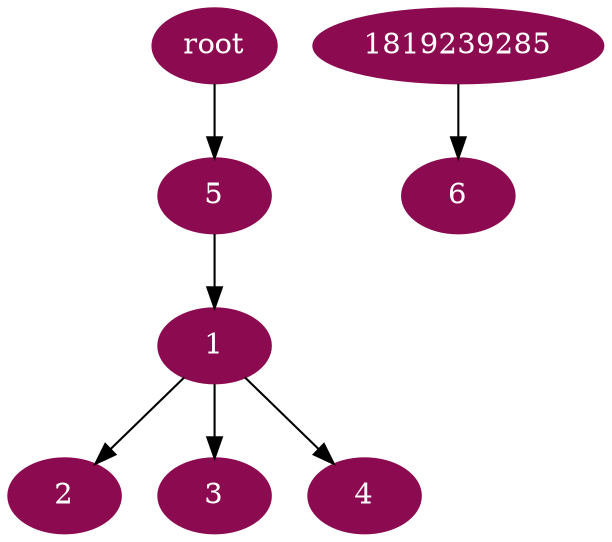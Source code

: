 digraph G {
node [color=deeppink4, style=filled, fontcolor=white];
5 -> 1;
1 -> 2;
1 -> 3;
1 -> 4;
"root" -> 5;
1819239285 -> 6;
}
